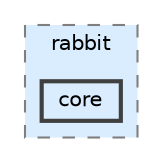 digraph "C:/Users/thecy/Development/Libraries/rabbit/include/rabbit/core"
{
 // LATEX_PDF_SIZE
  bgcolor="transparent";
  edge [fontname=Helvetica,fontsize=10,labelfontname=Helvetica,labelfontsize=10];
  node [fontname=Helvetica,fontsize=10,shape=box,height=0.2,width=0.4];
  compound=true
  subgraph clusterdir_c4dc8b4a447c210691c516bd52d2ecf6 {
    graph [ bgcolor="#daedff", pencolor="grey50", label="rabbit", fontname=Helvetica,fontsize=10 style="filled,dashed", URL="dir_c4dc8b4a447c210691c516bd52d2ecf6.html",tooltip=""]
  dir_b80f668e9efc3ac364dd28b39d36047f [label="core", fillcolor="#daedff", color="grey25", style="filled,bold", URL="dir_b80f668e9efc3ac364dd28b39d36047f.html",tooltip=""];
  }
}
